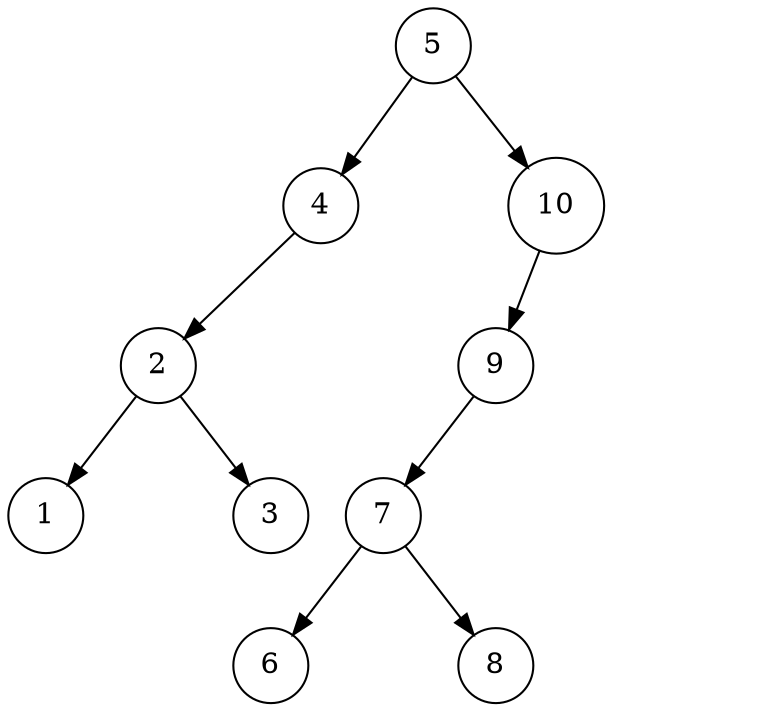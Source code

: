 digraph G{
	margin="0"
	node[shape=circle]
	a5[label="5", style=filled, fillcolor=white, fontcolor=black];
	al4[label="4", style=filled, fillcolor=white, fontcolor=black];
	all2[label="2", style=filled, fillcolor=white, fontcolor=black];
	alll1[label="1", style=filled, fillcolor=white, fontcolor=black];
	allr3[label="3", style=filled, fillcolor=white, fontcolor=black];
	nilallm2[label="", style=invis];
	all2->alll1
	all2->nilallm2[style=invis];
	all2->allr3
	{rank=same alll1->nilallm2->allr3[style=invis]}
	nilalr4[label="", style=invis];
	nilalm4[label="", style=invis];
	al4->all2
	al4->nilalm4[style=invis];
	al4->nilalr4[style=invis];
	{rank=same all2->nilalm4->nilalr4[style=invis]}
	ar10[label="10", style=filled, fillcolor=white, fontcolor=black];
	arl9[label="9", style=filled, fillcolor=white, fontcolor=black];
	arll7[label="7", style=filled, fillcolor=white, fontcolor=black];
	arlll6[label="6", style=filled, fillcolor=white, fontcolor=black];
	arllr8[label="8", style=filled, fillcolor=white, fontcolor=black];
	nilarllm7[label="", style=invis];
	arll7->arlll6
	arll7->nilarllm7[style=invis];
	arll7->arllr8
	{rank=same arlll6->nilarllm7->arllr8[style=invis]}
	nilarlr9[label="", style=invis];
	nilarlm9[label="", style=invis];
	arl9->arll7
	arl9->nilarlm9[style=invis];
	arl9->nilarlr9[style=invis];
	{rank=same arll7->nilarlm9->nilarlr9[style=invis]}
	nilarr10[label="", style=invis];
	nilarm10[label="", style=invis];
	ar10->arl9
	ar10->nilarm10[style=invis];
	ar10->nilarr10[style=invis];
	{rank=same arl9->nilarm10->nilarr10[style=invis]}
	nilam5[label="", style=invis];
	a5->al4
	a5->nilam5[style=invis];
	a5->ar10
	{rank=same al4->nilam5->ar10[style=invis]}
}